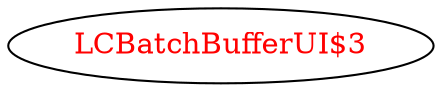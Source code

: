 digraph dependencyGraph {
 concentrate=true;
 ranksep="2.0";
 rankdir="LR"; 
 splines="ortho";
"LCBatchBufferUI$3" [fontcolor="red"];
}